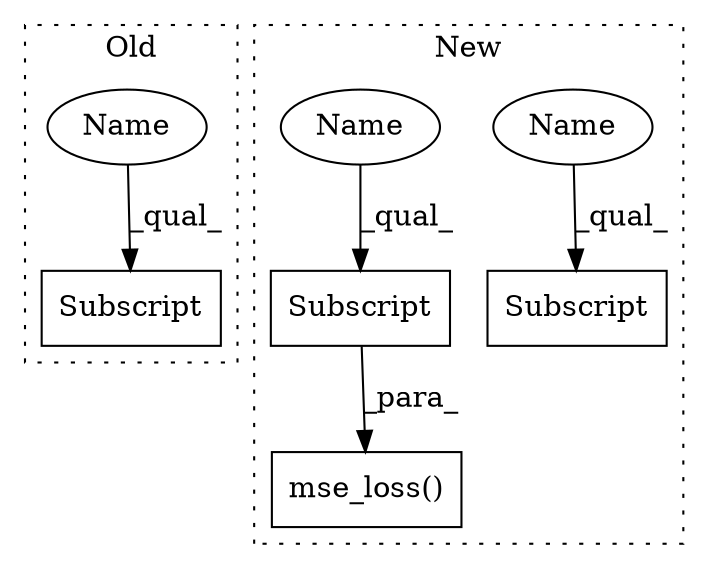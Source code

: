 digraph G {
subgraph cluster0 {
1 [label="Subscript" a="63" s="2932,0" l="28,0" shape="box"];
4 [label="Name" a="87" s="2932" l="6" shape="ellipse"];
label = "Old";
style="dotted";
}
subgraph cluster1 {
2 [label="mse_loss()" a="75" s="3455,3522" l="29,1" shape="box"];
3 [label="Subscript" a="63" s="3672,0" l="16,0" shape="box"];
5 [label="Name" a="87" s="3672" l="6" shape="ellipse"];
6 [label="Subscript" a="63" s="3484,0" l="15,0" shape="box"];
7 [label="Name" a="87" s="3484" l="6" shape="ellipse"];
label = "New";
style="dotted";
}
4 -> 1 [label="_qual_"];
5 -> 3 [label="_qual_"];
6 -> 2 [label="_para_"];
7 -> 6 [label="_qual_"];
}